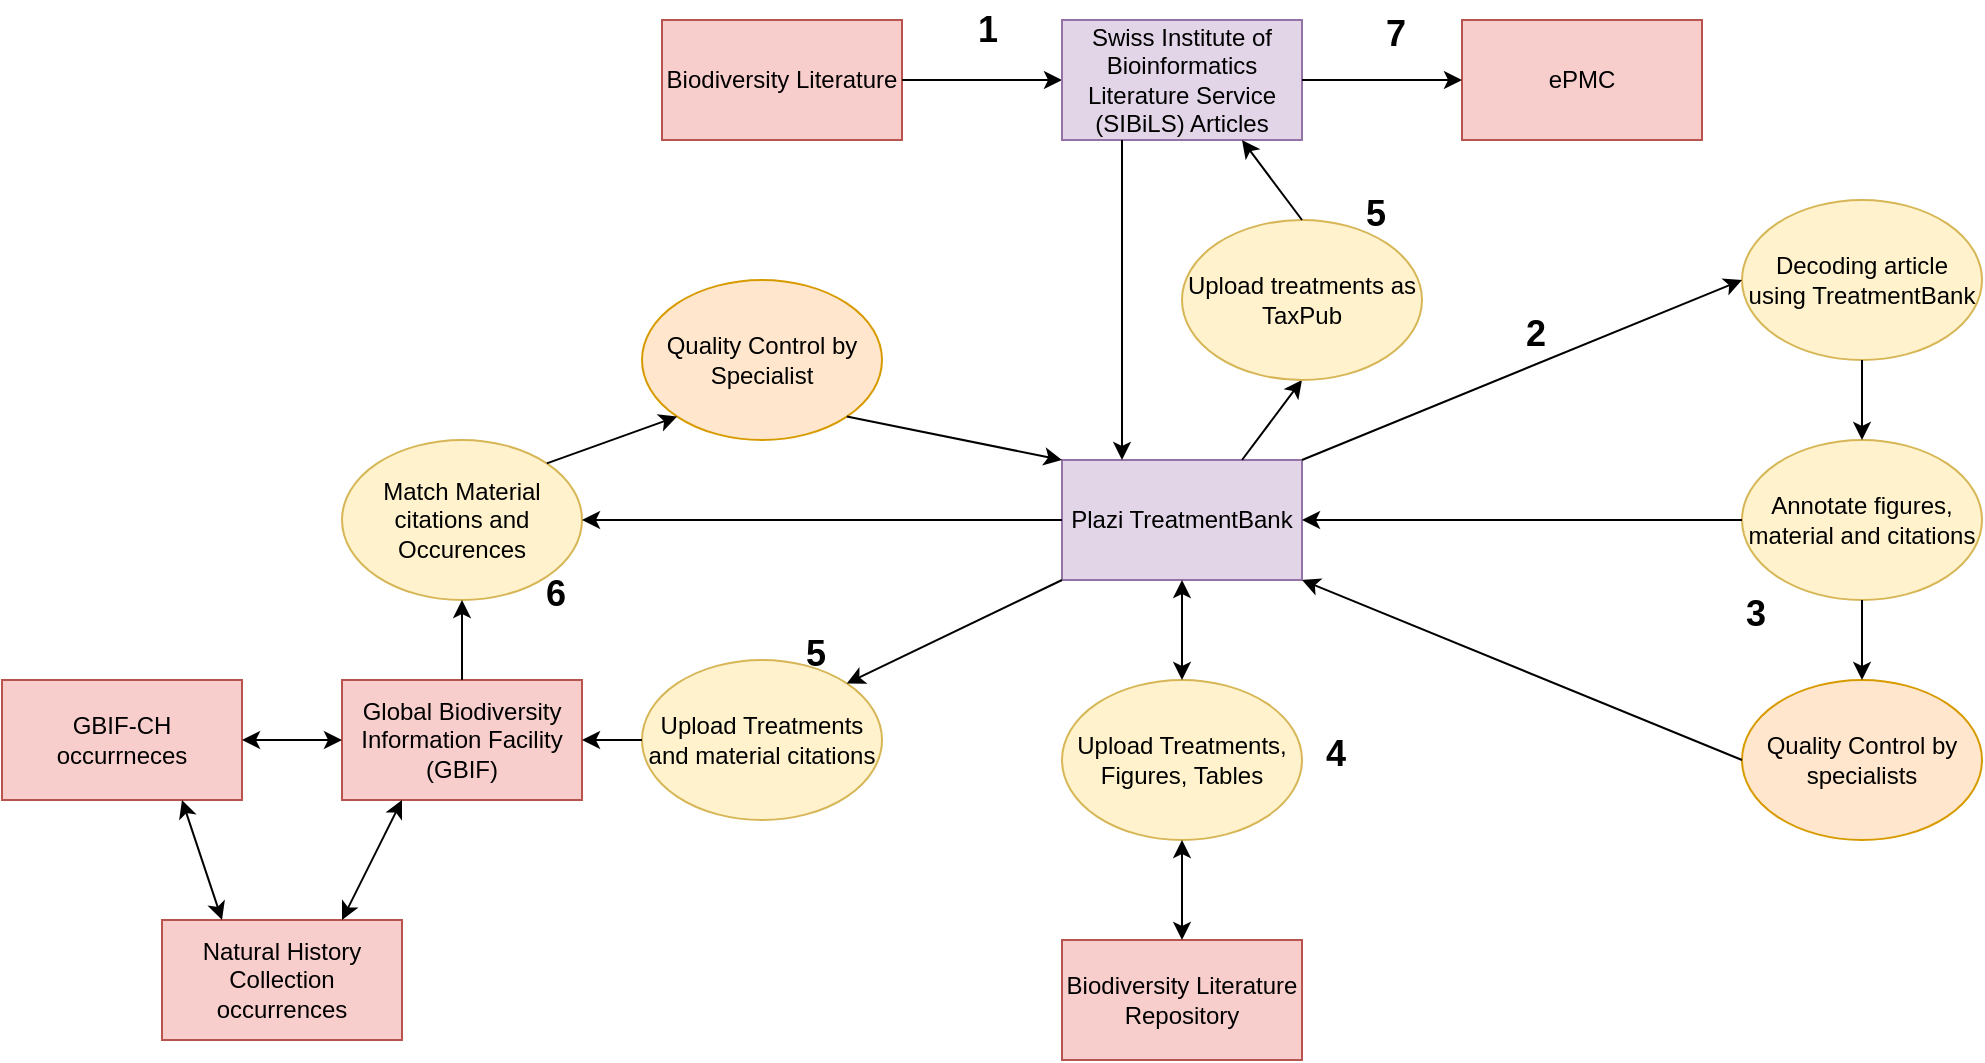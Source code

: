<mxfile version="17.1.3" type="github">
  <diagram name="Page-1" id="c7558073-3199-34d8-9f00-42111426c3f3">
    <mxGraphModel dx="1864" dy="564" grid="1" gridSize="10" guides="1" tooltips="1" connect="1" arrows="1" fold="1" page="1" pageScale="1" pageWidth="826" pageHeight="1169" background="none" math="0" shadow="0">
      <root>
        <mxCell id="0" />
        <mxCell id="1" parent="0" />
        <mxCell id="0HOrwDNYIVravYK2uu_f-97" value="Biodiversity Literature" style="rounded=0;whiteSpace=wrap;sketch=0;html=1;fillColor=#f8cecc;strokeColor=#b85450;" parent="1" vertex="1">
          <mxGeometry x="220" y="20" width="120" height="60" as="geometry" />
        </mxCell>
        <mxCell id="0HOrwDNYIVravYK2uu_f-100" value="" style="endArrow=classic;html=1;rounded=0;exitX=1;exitY=0.5;exitDx=0;exitDy=0;entryX=0;entryY=0.5;entryDx=0;entryDy=0;" parent="1" source="0HOrwDNYIVravYK2uu_f-97" target="0HOrwDNYIVravYK2uu_f-98" edge="1">
          <mxGeometry width="50" height="50" relative="1" as="geometry">
            <mxPoint x="390" y="360" as="sourcePoint" />
            <mxPoint x="250" y="50" as="targetPoint" />
          </mxGeometry>
        </mxCell>
        <mxCell id="0HOrwDNYIVravYK2uu_f-98" value="Swiss Institute of Bioinformatics Literature Service&lt;br&gt;&lt;div&gt;(SIBiLS) Articles&lt;/div&gt;" style="rounded=0;whiteSpace=wrap;html=1;sketch=0;fillColor=#e1d5e7;strokeColor=#9673a6;" parent="1" vertex="1">
          <mxGeometry x="420" y="20" width="120" height="60" as="geometry" />
        </mxCell>
        <mxCell id="0HOrwDNYIVravYK2uu_f-103" value="Plazi TreatmentBank" style="rounded=0;whiteSpace=wrap;html=1;sketch=0;fillColor=#e1d5e7;strokeColor=#9673a6;" parent="1" vertex="1">
          <mxGeometry x="420" y="240" width="120" height="60" as="geometry" />
        </mxCell>
        <mxCell id="0HOrwDNYIVravYK2uu_f-104" value="" style="endArrow=classic;html=1;rounded=0;entryX=0.25;entryY=0;entryDx=0;entryDy=0;exitX=0.25;exitY=1;exitDx=0;exitDy=0;" parent="1" source="0HOrwDNYIVravYK2uu_f-98" target="0HOrwDNYIVravYK2uu_f-103" edge="1">
          <mxGeometry width="50" height="50" relative="1" as="geometry">
            <mxPoint x="390" y="360" as="sourcePoint" />
            <mxPoint x="440" y="310" as="targetPoint" />
          </mxGeometry>
        </mxCell>
        <mxCell id="0HOrwDNYIVravYK2uu_f-105" value="&lt;div&gt;Global Biodiversity Information Facility (GBIF)&lt;/div&gt;" style="rounded=0;whiteSpace=wrap;html=1;sketch=0;fillColor=#f8cecc;strokeColor=#b85450;" parent="1" vertex="1">
          <mxGeometry x="60" y="350" width="120" height="60" as="geometry" />
        </mxCell>
        <mxCell id="0HOrwDNYIVravYK2uu_f-106" value="Decoding article using TreatmentBank" style="ellipse;whiteSpace=wrap;html=1;rounded=0;sketch=0;fillColor=#fff2cc;strokeColor=#d6b656;" parent="1" vertex="1">
          <mxGeometry x="760" y="110" width="120" height="80" as="geometry" />
        </mxCell>
        <mxCell id="0HOrwDNYIVravYK2uu_f-107" value="Annotate figures, material and citations" style="ellipse;whiteSpace=wrap;html=1;rounded=0;sketch=0;fillColor=#fff2cc;strokeColor=#d6b656;" parent="1" vertex="1">
          <mxGeometry x="760" y="230" width="120" height="80" as="geometry" />
        </mxCell>
        <mxCell id="0HOrwDNYIVravYK2uu_f-108" value="Quality Control by specialists" style="ellipse;whiteSpace=wrap;html=1;rounded=0;sketch=0;fillColor=#ffe6cc;strokeColor=#d79b00;" parent="1" vertex="1">
          <mxGeometry x="760" y="350" width="120" height="80" as="geometry" />
        </mxCell>
        <mxCell id="0HOrwDNYIVravYK2uu_f-109" value="" style="endArrow=classic;html=1;rounded=0;exitX=1;exitY=0;exitDx=0;exitDy=0;entryX=0;entryY=0.5;entryDx=0;entryDy=0;" parent="1" source="0HOrwDNYIVravYK2uu_f-103" target="0HOrwDNYIVravYK2uu_f-106" edge="1">
          <mxGeometry width="50" height="50" relative="1" as="geometry">
            <mxPoint x="390" y="360" as="sourcePoint" />
            <mxPoint x="440" y="310" as="targetPoint" />
          </mxGeometry>
        </mxCell>
        <mxCell id="0HOrwDNYIVravYK2uu_f-110" value="" style="endArrow=classic;html=1;rounded=0;entryX=0.5;entryY=0;entryDx=0;entryDy=0;exitX=0.5;exitY=1;exitDx=0;exitDy=0;" parent="1" source="0HOrwDNYIVravYK2uu_f-106" target="0HOrwDNYIVravYK2uu_f-107" edge="1">
          <mxGeometry width="50" height="50" relative="1" as="geometry">
            <mxPoint x="40" y="520" as="sourcePoint" />
            <mxPoint x="90" y="470" as="targetPoint" />
          </mxGeometry>
        </mxCell>
        <mxCell id="0HOrwDNYIVravYK2uu_f-111" value="" style="endArrow=classic;html=1;rounded=0;entryX=0.5;entryY=0;entryDx=0;entryDy=0;exitX=0.5;exitY=1;exitDx=0;exitDy=0;" parent="1" source="0HOrwDNYIVravYK2uu_f-107" target="0HOrwDNYIVravYK2uu_f-108" edge="1">
          <mxGeometry width="50" height="50" relative="1" as="geometry">
            <mxPoint x="190" y="480" as="sourcePoint" />
            <mxPoint x="240" y="430" as="targetPoint" />
          </mxGeometry>
        </mxCell>
        <mxCell id="0HOrwDNYIVravYK2uu_f-112" value="" style="endArrow=classic;html=1;rounded=0;entryX=1;entryY=0.5;entryDx=0;entryDy=0;exitX=0;exitY=0.5;exitDx=0;exitDy=0;" parent="1" source="0HOrwDNYIVravYK2uu_f-107" target="0HOrwDNYIVravYK2uu_f-103" edge="1">
          <mxGeometry width="50" height="50" relative="1" as="geometry">
            <mxPoint x="390" y="360" as="sourcePoint" />
            <mxPoint x="440" y="310" as="targetPoint" />
          </mxGeometry>
        </mxCell>
        <mxCell id="0HOrwDNYIVravYK2uu_f-113" value="" style="endArrow=classic;html=1;rounded=0;entryX=1;entryY=1;entryDx=0;entryDy=0;exitX=0;exitY=0.5;exitDx=0;exitDy=0;" parent="1" source="0HOrwDNYIVravYK2uu_f-108" target="0HOrwDNYIVravYK2uu_f-103" edge="1">
          <mxGeometry width="50" height="50" relative="1" as="geometry">
            <mxPoint x="450" y="420" as="sourcePoint" />
            <mxPoint x="500" y="370" as="targetPoint" />
          </mxGeometry>
        </mxCell>
        <mxCell id="0HOrwDNYIVravYK2uu_f-116" value="" style="endArrow=classic;html=1;rounded=0;exitX=0.75;exitY=0;exitDx=0;exitDy=0;entryX=0.5;entryY=1;entryDx=0;entryDy=0;" parent="1" source="0HOrwDNYIVravYK2uu_f-103" target="0HOrwDNYIVravYK2uu_f-137" edge="1">
          <mxGeometry width="50" height="50" relative="1" as="geometry">
            <mxPoint x="390" y="290" as="sourcePoint" />
            <mxPoint x="510" y="200" as="targetPoint" />
          </mxGeometry>
        </mxCell>
        <mxCell id="0HOrwDNYIVravYK2uu_f-118" value="&lt;div&gt;Match Material citations and Occurences&lt;/div&gt;" style="ellipse;whiteSpace=wrap;html=1;rounded=0;sketch=0;fillColor=#fff2cc;strokeColor=#d6b656;" parent="1" vertex="1">
          <mxGeometry x="60" y="230" width="120" height="80" as="geometry" />
        </mxCell>
        <mxCell id="0HOrwDNYIVravYK2uu_f-120" value="&lt;div&gt;Quality Control by Specialist&lt;/div&gt;" style="ellipse;whiteSpace=wrap;html=1;rounded=0;sketch=0;fillColor=#ffe6cc;strokeColor=#d79b00;" parent="1" vertex="1">
          <mxGeometry x="210" y="150" width="120" height="80" as="geometry" />
        </mxCell>
        <mxCell id="0HOrwDNYIVravYK2uu_f-121" value="" style="endArrow=classic;html=1;rounded=0;exitX=0;exitY=0.5;exitDx=0;exitDy=0;entryX=1;entryY=0.5;entryDx=0;entryDy=0;" parent="1" source="0HOrwDNYIVravYK2uu_f-103" target="0HOrwDNYIVravYK2uu_f-118" edge="1">
          <mxGeometry width="50" height="50" relative="1" as="geometry">
            <mxPoint x="390" y="290" as="sourcePoint" />
            <mxPoint x="440" y="240" as="targetPoint" />
          </mxGeometry>
        </mxCell>
        <mxCell id="0HOrwDNYIVravYK2uu_f-122" value="" style="endArrow=classic;html=1;rounded=0;exitX=0.5;exitY=0;exitDx=0;exitDy=0;entryX=0.5;entryY=1;entryDx=0;entryDy=0;" parent="1" source="0HOrwDNYIVravYK2uu_f-105" target="0HOrwDNYIVravYK2uu_f-118" edge="1">
          <mxGeometry width="50" height="50" relative="1" as="geometry">
            <mxPoint x="390" y="290" as="sourcePoint" />
            <mxPoint x="440" y="240" as="targetPoint" />
          </mxGeometry>
        </mxCell>
        <mxCell id="0HOrwDNYIVravYK2uu_f-124" value="" style="endArrow=classic;html=1;rounded=0;exitX=1;exitY=1;exitDx=0;exitDy=0;entryX=0;entryY=0;entryDx=0;entryDy=0;" parent="1" source="0HOrwDNYIVravYK2uu_f-120" target="0HOrwDNYIVravYK2uu_f-103" edge="1">
          <mxGeometry width="50" height="50" relative="1" as="geometry">
            <mxPoint x="390" y="290" as="sourcePoint" />
            <mxPoint x="440" y="240" as="targetPoint" />
          </mxGeometry>
        </mxCell>
        <mxCell id="0HOrwDNYIVravYK2uu_f-128" value="Upload Treatments and material citations" style="ellipse;whiteSpace=wrap;html=1;rounded=0;sketch=0;fillColor=#fff2cc;strokeColor=#d6b656;" parent="1" vertex="1">
          <mxGeometry x="210" y="340" width="120" height="80" as="geometry" />
        </mxCell>
        <mxCell id="0HOrwDNYIVravYK2uu_f-129" value="" style="endArrow=classic;html=1;rounded=0;entryX=1;entryY=0.5;entryDx=0;entryDy=0;exitX=0;exitY=0.5;exitDx=0;exitDy=0;" parent="1" source="0HOrwDNYIVravYK2uu_f-128" target="0HOrwDNYIVravYK2uu_f-105" edge="1">
          <mxGeometry width="50" height="50" relative="1" as="geometry">
            <mxPoint x="210" y="370" as="sourcePoint" />
            <mxPoint x="260" y="320" as="targetPoint" />
          </mxGeometry>
        </mxCell>
        <mxCell id="0HOrwDNYIVravYK2uu_f-132" value="&lt;div&gt;GBIF-CH&lt;/div&gt;&lt;div&gt;occurrneces&lt;/div&gt;" style="rounded=0;whiteSpace=wrap;html=1;sketch=0;fillColor=#f8cecc;strokeColor=#b85450;" parent="1" vertex="1">
          <mxGeometry x="-110" y="350" width="120" height="60" as="geometry" />
        </mxCell>
        <mxCell id="0HOrwDNYIVravYK2uu_f-133" value="&lt;div&gt;Natural History Collection&lt;/div&gt;&lt;div&gt;occurrences &lt;br&gt;&lt;/div&gt;" style="rounded=0;whiteSpace=wrap;html=1;sketch=0;fillColor=#f8cecc;strokeColor=#b85450;" parent="1" vertex="1">
          <mxGeometry x="-30" y="470" width="120" height="60" as="geometry" />
        </mxCell>
        <mxCell id="0HOrwDNYIVravYK2uu_f-134" value="" style="endArrow=classic;startArrow=classic;html=1;rounded=0;exitX=0.75;exitY=1;exitDx=0;exitDy=0;entryX=0.25;entryY=0;entryDx=0;entryDy=0;" parent="1" source="0HOrwDNYIVravYK2uu_f-132" target="0HOrwDNYIVravYK2uu_f-133" edge="1">
          <mxGeometry width="50" height="50" relative="1" as="geometry">
            <mxPoint x="390" y="290" as="sourcePoint" />
            <mxPoint x="440" y="240" as="targetPoint" />
          </mxGeometry>
        </mxCell>
        <mxCell id="0HOrwDNYIVravYK2uu_f-135" value="" style="endArrow=classic;startArrow=classic;html=1;rounded=0;exitX=0.25;exitY=1;exitDx=0;exitDy=0;entryX=0.75;entryY=0;entryDx=0;entryDy=0;" parent="1" source="0HOrwDNYIVravYK2uu_f-105" target="0HOrwDNYIVravYK2uu_f-133" edge="1">
          <mxGeometry width="50" height="50" relative="1" as="geometry">
            <mxPoint x="390" y="290" as="sourcePoint" />
            <mxPoint x="440" y="240" as="targetPoint" />
          </mxGeometry>
        </mxCell>
        <mxCell id="0HOrwDNYIVravYK2uu_f-136" value="" style="endArrow=classic;startArrow=classic;html=1;rounded=0;exitX=1;exitY=0.5;exitDx=0;exitDy=0;entryX=0;entryY=0.5;entryDx=0;entryDy=0;" parent="1" source="0HOrwDNYIVravYK2uu_f-132" target="0HOrwDNYIVravYK2uu_f-105" edge="1">
          <mxGeometry width="50" height="50" relative="1" as="geometry">
            <mxPoint x="390" y="290" as="sourcePoint" />
            <mxPoint x="440" y="240" as="targetPoint" />
          </mxGeometry>
        </mxCell>
        <mxCell id="0HOrwDNYIVravYK2uu_f-137" value="&lt;div&gt;Upload treatments as TaxPub&lt;/div&gt;" style="ellipse;whiteSpace=wrap;html=1;rounded=0;sketch=0;fillColor=#fff2cc;strokeColor=#d6b656;" parent="1" vertex="1">
          <mxGeometry x="480" y="120" width="120" height="80" as="geometry" />
        </mxCell>
        <mxCell id="0HOrwDNYIVravYK2uu_f-138" value="" style="endArrow=classic;html=1;rounded=0;entryX=0.75;entryY=1;entryDx=0;entryDy=0;exitX=0.5;exitY=0;exitDx=0;exitDy=0;" parent="1" source="0HOrwDNYIVravYK2uu_f-137" target="0HOrwDNYIVravYK2uu_f-98" edge="1">
          <mxGeometry width="50" height="50" relative="1" as="geometry">
            <mxPoint x="390" y="290" as="sourcePoint" />
            <mxPoint x="440" y="240" as="targetPoint" />
          </mxGeometry>
        </mxCell>
        <mxCell id="0HOrwDNYIVravYK2uu_f-139" value="&lt;div&gt;ePMC&lt;/div&gt;" style="rounded=0;whiteSpace=wrap;html=1;sketch=0;fillColor=#f8cecc;strokeColor=#b85450;" parent="1" vertex="1">
          <mxGeometry x="620" y="20" width="120" height="60" as="geometry" />
        </mxCell>
        <mxCell id="0HOrwDNYIVravYK2uu_f-140" value="" style="endArrow=classic;html=1;rounded=0;entryX=0;entryY=0.5;entryDx=0;entryDy=0;exitX=1;exitY=0.5;exitDx=0;exitDy=0;" parent="1" source="0HOrwDNYIVravYK2uu_f-98" target="0HOrwDNYIVravYK2uu_f-139" edge="1">
          <mxGeometry width="50" height="50" relative="1" as="geometry">
            <mxPoint x="390" y="290" as="sourcePoint" />
            <mxPoint x="440" y="240" as="targetPoint" />
          </mxGeometry>
        </mxCell>
        <mxCell id="0HOrwDNYIVravYK2uu_f-142" value="&lt;div&gt;Upload Treatments, Figures, Tables&lt;/div&gt;" style="ellipse;whiteSpace=wrap;html=1;rounded=0;sketch=0;fillColor=#fff2cc;strokeColor=#d6b656;" parent="1" vertex="1">
          <mxGeometry x="420" y="350" width="120" height="80" as="geometry" />
        </mxCell>
        <mxCell id="0HOrwDNYIVravYK2uu_f-143" value="&lt;div&gt;Biodiversity Literature Repository&lt;/div&gt;" style="rounded=0;whiteSpace=wrap;html=1;sketch=0;fillColor=#f8cecc;strokeColor=#b85450;" parent="1" vertex="1">
          <mxGeometry x="420" y="480" width="120" height="60" as="geometry" />
        </mxCell>
        <mxCell id="0HOrwDNYIVravYK2uu_f-144" value="" style="endArrow=classic;startArrow=classic;html=1;rounded=0;entryX=0.5;entryY=0;entryDx=0;entryDy=0;" parent="1" source="0HOrwDNYIVravYK2uu_f-103" target="0HOrwDNYIVravYK2uu_f-142" edge="1">
          <mxGeometry width="50" height="50" relative="1" as="geometry">
            <mxPoint x="390" y="290" as="sourcePoint" />
            <mxPoint x="440" y="240" as="targetPoint" />
            <Array as="points">
              <mxPoint x="480" y="340" />
            </Array>
          </mxGeometry>
        </mxCell>
        <mxCell id="0HOrwDNYIVravYK2uu_f-146" value="" style="endArrow=classic;startArrow=classic;html=1;rounded=0;exitX=0.5;exitY=1;exitDx=0;exitDy=0;entryX=0.5;entryY=0;entryDx=0;entryDy=0;" parent="1" source="0HOrwDNYIVravYK2uu_f-142" target="0HOrwDNYIVravYK2uu_f-143" edge="1">
          <mxGeometry width="50" height="50" relative="1" as="geometry">
            <mxPoint x="390" y="290" as="sourcePoint" />
            <mxPoint x="440" y="240" as="targetPoint" />
          </mxGeometry>
        </mxCell>
        <mxCell id="rB2gZijNXzykF5WczqEo-1" value="" style="endArrow=classic;html=1;rounded=0;exitX=1;exitY=0;exitDx=0;exitDy=0;entryX=0;entryY=1;entryDx=0;entryDy=0;" parent="1" source="0HOrwDNYIVravYK2uu_f-118" target="0HOrwDNYIVravYK2uu_f-120" edge="1">
          <mxGeometry width="50" height="50" relative="1" as="geometry">
            <mxPoint x="300" y="310" as="sourcePoint" />
            <mxPoint x="400" y="270" as="targetPoint" />
          </mxGeometry>
        </mxCell>
        <mxCell id="qWljzANbA231Kxc0-_0e-1" value="" style="endArrow=classic;html=1;rounded=0;entryX=1;entryY=0;entryDx=0;entryDy=0;" edge="1" parent="1" target="0HOrwDNYIVravYK2uu_f-128">
          <mxGeometry width="50" height="50" relative="1" as="geometry">
            <mxPoint x="420" y="300" as="sourcePoint" />
            <mxPoint x="450" y="270" as="targetPoint" />
          </mxGeometry>
        </mxCell>
        <mxCell id="qWljzANbA231Kxc0-_0e-2" value="&lt;b&gt;&lt;font style=&quot;font-size: 18px&quot;&gt;1&lt;/font&gt;&lt;/b&gt;" style="text;html=1;strokeColor=none;fillColor=none;align=center;verticalAlign=middle;whiteSpace=wrap;rounded=0;" vertex="1" parent="1">
          <mxGeometry x="353" y="10" width="60" height="30" as="geometry" />
        </mxCell>
        <mxCell id="qWljzANbA231Kxc0-_0e-3" value="&lt;div&gt;&lt;b&gt;2&lt;/b&gt;&lt;br&gt;&lt;/div&gt;" style="text;whiteSpace=wrap;html=1;fontSize=18;" vertex="1" parent="1">
          <mxGeometry x="650" y="160" width="40" height="40" as="geometry" />
        </mxCell>
        <mxCell id="qWljzANbA231Kxc0-_0e-4" value="&lt;b&gt;3&lt;/b&gt;" style="text;whiteSpace=wrap;html=1;fontSize=18;" vertex="1" parent="1">
          <mxGeometry x="760" y="300" width="40" height="40" as="geometry" />
        </mxCell>
        <mxCell id="qWljzANbA231Kxc0-_0e-5" value="&lt;b&gt;4&lt;/b&gt;" style="text;whiteSpace=wrap;html=1;fontSize=18;" vertex="1" parent="1">
          <mxGeometry x="550" y="370" width="40" height="40" as="geometry" />
        </mxCell>
        <mxCell id="qWljzANbA231Kxc0-_0e-6" value="&lt;b&gt;5&lt;/b&gt;" style="text;whiteSpace=wrap;html=1;fontSize=18;" vertex="1" parent="1">
          <mxGeometry x="290" y="320" width="40" height="40" as="geometry" />
        </mxCell>
        <mxCell id="qWljzANbA231Kxc0-_0e-7" value="&lt;b&gt;6&lt;/b&gt;" style="text;whiteSpace=wrap;html=1;fontSize=18;" vertex="1" parent="1">
          <mxGeometry x="160" y="290" width="40" height="40" as="geometry" />
        </mxCell>
        <mxCell id="qWljzANbA231Kxc0-_0e-8" value="&lt;b&gt;5&lt;/b&gt;" style="text;whiteSpace=wrap;html=1;fontSize=18;" vertex="1" parent="1">
          <mxGeometry x="570" y="100" width="40" height="40" as="geometry" />
        </mxCell>
        <mxCell id="qWljzANbA231Kxc0-_0e-9" value="&lt;b&gt;7&lt;/b&gt;" style="text;whiteSpace=wrap;html=1;fontSize=18;" vertex="1" parent="1">
          <mxGeometry x="580" y="10" width="40" height="40" as="geometry" />
        </mxCell>
      </root>
    </mxGraphModel>
  </diagram>
</mxfile>
